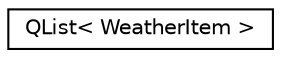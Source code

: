 digraph "类继承关系图"
{
  edge [fontname="Helvetica",fontsize="10",labelfontname="Helvetica",labelfontsize="10"];
  node [fontname="Helvetica",fontsize="10",shape=record];
  rankdir="LR";
  Node0 [label="QList\< WeatherItem \>",height=0.2,width=0.4,color="black", fillcolor="white", style="filled",URL="$class_q_list.html"];
}
